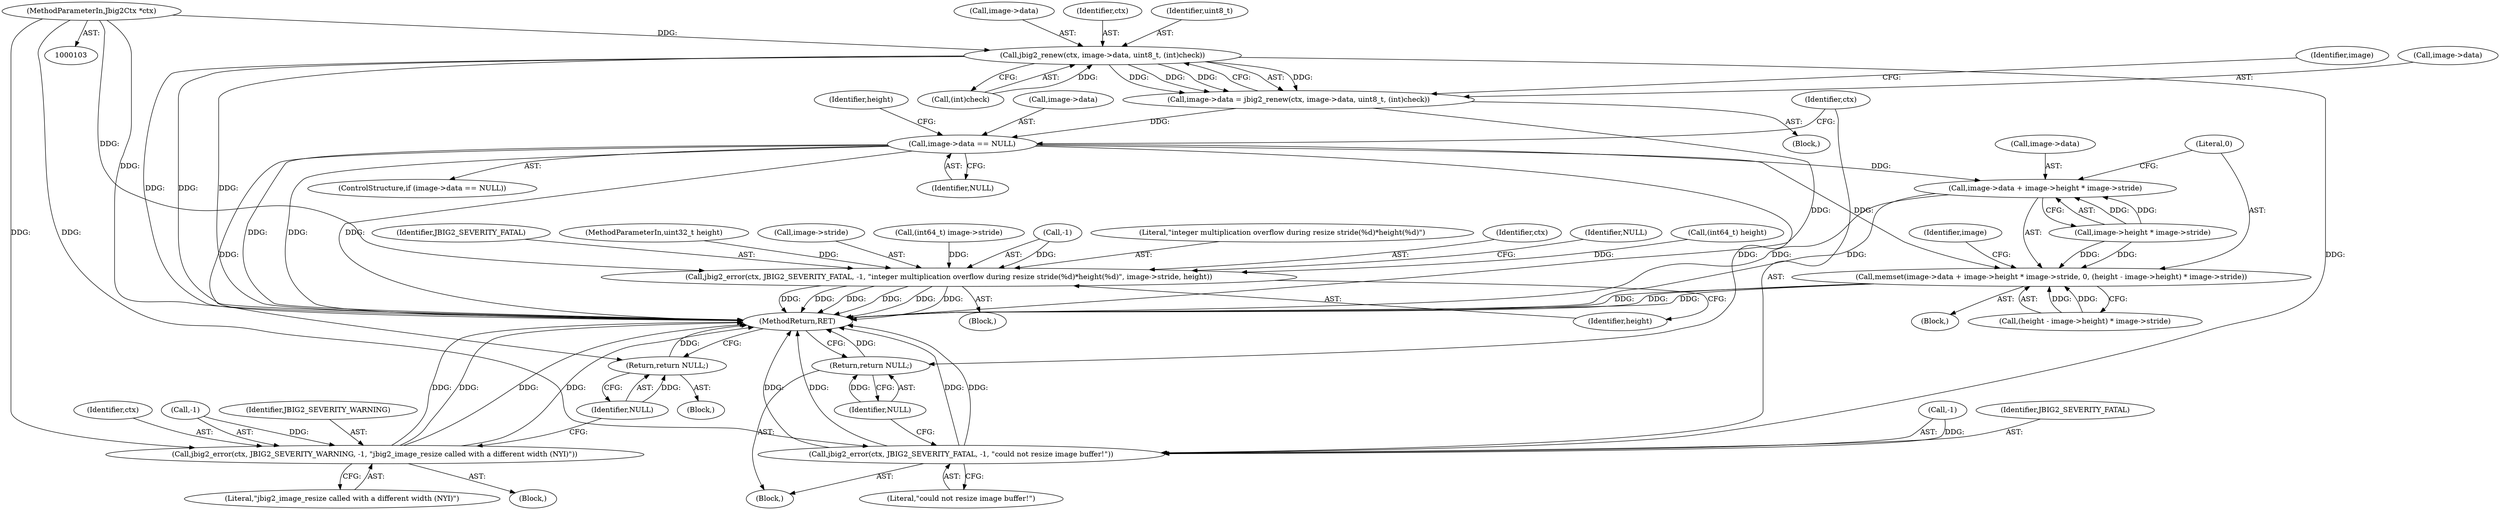 digraph "0_ghostscript_e698d5c11d27212aa1098bc5b1673a3378563092_6@pointer" {
"1000104" [label="(MethodParameterIn,Jbig2Ctx *ctx)"];
"1000135" [label="(Call,jbig2_error(ctx, JBIG2_SEVERITY_FATAL, -1, \"integer multiplication overflow during resize stride(%d)*height(%d)\", image->stride, height))"];
"1000151" [label="(Call,jbig2_renew(ctx, image->data, uint8_t, (int)check))"];
"1000147" [label="(Call,image->data = jbig2_renew(ctx, image->data, uint8_t, (int)check))"];
"1000161" [label="(Call,image->data == NULL)"];
"1000173" [label="(Return,return NULL;)"];
"1000182" [label="(Call,memset(image->data + image->height * image->stride, 0, (height - image->height) * image->stride))"];
"1000183" [label="(Call,image->data + image->height * image->stride)"];
"1000217" [label="(Return,return NULL;)"];
"1000167" [label="(Call,jbig2_error(ctx, JBIG2_SEVERITY_FATAL, -1, \"could not resize image buffer!\"))"];
"1000211" [label="(Call,jbig2_error(ctx, JBIG2_SEVERITY_WARNING, -1, \"jbig2_image_resize called with a different width (NYI)\"))"];
"1000182" [label="(Call,memset(image->data + image->height * image->stride, 0, (height - image->height) * image->stride))"];
"1000137" [label="(Identifier,JBIG2_SEVERITY_FATAL)"];
"1000170" [label="(Call,-1)"];
"1000177" [label="(Identifier,height)"];
"1000166" [label="(Block,)"];
"1000212" [label="(Identifier,ctx)"];
"1000162" [label="(Call,image->data)"];
"1000173" [label="(Return,return NULL;)"];
"1000174" [label="(Identifier,NULL)"];
"1000169" [label="(Identifier,JBIG2_SEVERITY_FATAL)"];
"1000153" [label="(Call,image->data)"];
"1000107" [label="(MethodParameterIn,uint32_t height)"];
"1000210" [label="(Block,)"];
"1000163" [label="(Identifier,image)"];
"1000151" [label="(Call,jbig2_renew(ctx, image->data, uint8_t, (int)check))"];
"1000181" [label="(Block,)"];
"1000147" [label="(Call,image->data = jbig2_renew(ctx, image->data, uint8_t, (int)check))"];
"1000194" [label="(Literal,0)"];
"1000184" [label="(Call,image->data)"];
"1000214" [label="(Call,-1)"];
"1000172" [label="(Literal,\"could not resize image buffer!\")"];
"1000213" [label="(Identifier,JBIG2_SEVERITY_WARNING)"];
"1000218" [label="(Identifier,NULL)"];
"1000187" [label="(Call,image->height * image->stride)"];
"1000216" [label="(Literal,\"jbig2_image_resize called with a different width (NYI)\")"];
"1000160" [label="(ControlStructure,if (image->data == NULL))"];
"1000219" [label="(MethodReturn,RET)"];
"1000161" [label="(Call,image->data == NULL)"];
"1000141" [label="(Call,image->stride)"];
"1000120" [label="(Call,(int64_t) image->stride)"];
"1000152" [label="(Identifier,ctx)"];
"1000157" [label="(Call,(int)check)"];
"1000115" [label="(Block,)"];
"1000211" [label="(Call,jbig2_error(ctx, JBIG2_SEVERITY_WARNING, -1, \"jbig2_image_resize called with a different width (NYI)\"))"];
"1000140" [label="(Literal,\"integer multiplication overflow during resize stride(%d)*height(%d)\")"];
"1000165" [label="(Identifier,NULL)"];
"1000156" [label="(Identifier,uint8_t)"];
"1000134" [label="(Block,)"];
"1000136" [label="(Identifier,ctx)"];
"1000217" [label="(Return,return NULL;)"];
"1000183" [label="(Call,image->data + image->height * image->stride)"];
"1000104" [label="(MethodParameterIn,Jbig2Ctx *ctx)"];
"1000144" [label="(Identifier,height)"];
"1000135" [label="(Call,jbig2_error(ctx, JBIG2_SEVERITY_FATAL, -1, \"integer multiplication overflow during resize stride(%d)*height(%d)\", image->stride, height))"];
"1000146" [label="(Identifier,NULL)"];
"1000108" [label="(Block,)"];
"1000167" [label="(Call,jbig2_error(ctx, JBIG2_SEVERITY_FATAL, -1, \"could not resize image buffer!\"))"];
"1000125" [label="(Call,(int64_t) height)"];
"1000206" [label="(Identifier,image)"];
"1000195" [label="(Call,(height - image->height) * image->stride)"];
"1000168" [label="(Identifier,ctx)"];
"1000148" [label="(Call,image->data)"];
"1000138" [label="(Call,-1)"];
"1000104" -> "1000103"  [label="AST: "];
"1000104" -> "1000219"  [label="DDG: "];
"1000104" -> "1000135"  [label="DDG: "];
"1000104" -> "1000151"  [label="DDG: "];
"1000104" -> "1000167"  [label="DDG: "];
"1000104" -> "1000211"  [label="DDG: "];
"1000135" -> "1000134"  [label="AST: "];
"1000135" -> "1000144"  [label="CFG: "];
"1000136" -> "1000135"  [label="AST: "];
"1000137" -> "1000135"  [label="AST: "];
"1000138" -> "1000135"  [label="AST: "];
"1000140" -> "1000135"  [label="AST: "];
"1000141" -> "1000135"  [label="AST: "];
"1000144" -> "1000135"  [label="AST: "];
"1000146" -> "1000135"  [label="CFG: "];
"1000135" -> "1000219"  [label="DDG: "];
"1000135" -> "1000219"  [label="DDG: "];
"1000135" -> "1000219"  [label="DDG: "];
"1000135" -> "1000219"  [label="DDG: "];
"1000135" -> "1000219"  [label="DDG: "];
"1000135" -> "1000219"  [label="DDG: "];
"1000138" -> "1000135"  [label="DDG: "];
"1000120" -> "1000135"  [label="DDG: "];
"1000125" -> "1000135"  [label="DDG: "];
"1000107" -> "1000135"  [label="DDG: "];
"1000151" -> "1000147"  [label="AST: "];
"1000151" -> "1000157"  [label="CFG: "];
"1000152" -> "1000151"  [label="AST: "];
"1000153" -> "1000151"  [label="AST: "];
"1000156" -> "1000151"  [label="AST: "];
"1000157" -> "1000151"  [label="AST: "];
"1000147" -> "1000151"  [label="CFG: "];
"1000151" -> "1000219"  [label="DDG: "];
"1000151" -> "1000219"  [label="DDG: "];
"1000151" -> "1000219"  [label="DDG: "];
"1000151" -> "1000147"  [label="DDG: "];
"1000151" -> "1000147"  [label="DDG: "];
"1000151" -> "1000147"  [label="DDG: "];
"1000151" -> "1000147"  [label="DDG: "];
"1000157" -> "1000151"  [label="DDG: "];
"1000151" -> "1000167"  [label="DDG: "];
"1000147" -> "1000115"  [label="AST: "];
"1000148" -> "1000147"  [label="AST: "];
"1000163" -> "1000147"  [label="CFG: "];
"1000147" -> "1000219"  [label="DDG: "];
"1000147" -> "1000161"  [label="DDG: "];
"1000161" -> "1000160"  [label="AST: "];
"1000161" -> "1000165"  [label="CFG: "];
"1000162" -> "1000161"  [label="AST: "];
"1000165" -> "1000161"  [label="AST: "];
"1000168" -> "1000161"  [label="CFG: "];
"1000177" -> "1000161"  [label="CFG: "];
"1000161" -> "1000219"  [label="DDG: "];
"1000161" -> "1000219"  [label="DDG: "];
"1000161" -> "1000219"  [label="DDG: "];
"1000161" -> "1000173"  [label="DDG: "];
"1000161" -> "1000182"  [label="DDG: "];
"1000161" -> "1000183"  [label="DDG: "];
"1000161" -> "1000217"  [label="DDG: "];
"1000173" -> "1000166"  [label="AST: "];
"1000173" -> "1000174"  [label="CFG: "];
"1000174" -> "1000173"  [label="AST: "];
"1000219" -> "1000173"  [label="CFG: "];
"1000173" -> "1000219"  [label="DDG: "];
"1000174" -> "1000173"  [label="DDG: "];
"1000182" -> "1000181"  [label="AST: "];
"1000182" -> "1000195"  [label="CFG: "];
"1000183" -> "1000182"  [label="AST: "];
"1000194" -> "1000182"  [label="AST: "];
"1000195" -> "1000182"  [label="AST: "];
"1000206" -> "1000182"  [label="CFG: "];
"1000182" -> "1000219"  [label="DDG: "];
"1000182" -> "1000219"  [label="DDG: "];
"1000182" -> "1000219"  [label="DDG: "];
"1000187" -> "1000182"  [label="DDG: "];
"1000187" -> "1000182"  [label="DDG: "];
"1000195" -> "1000182"  [label="DDG: "];
"1000195" -> "1000182"  [label="DDG: "];
"1000183" -> "1000187"  [label="CFG: "];
"1000184" -> "1000183"  [label="AST: "];
"1000187" -> "1000183"  [label="AST: "];
"1000194" -> "1000183"  [label="CFG: "];
"1000183" -> "1000219"  [label="DDG: "];
"1000183" -> "1000219"  [label="DDG: "];
"1000187" -> "1000183"  [label="DDG: "];
"1000187" -> "1000183"  [label="DDG: "];
"1000217" -> "1000108"  [label="AST: "];
"1000217" -> "1000218"  [label="CFG: "];
"1000218" -> "1000217"  [label="AST: "];
"1000219" -> "1000217"  [label="CFG: "];
"1000217" -> "1000219"  [label="DDG: "];
"1000218" -> "1000217"  [label="DDG: "];
"1000167" -> "1000166"  [label="AST: "];
"1000167" -> "1000172"  [label="CFG: "];
"1000168" -> "1000167"  [label="AST: "];
"1000169" -> "1000167"  [label="AST: "];
"1000170" -> "1000167"  [label="AST: "];
"1000172" -> "1000167"  [label="AST: "];
"1000174" -> "1000167"  [label="CFG: "];
"1000167" -> "1000219"  [label="DDG: "];
"1000167" -> "1000219"  [label="DDG: "];
"1000167" -> "1000219"  [label="DDG: "];
"1000167" -> "1000219"  [label="DDG: "];
"1000170" -> "1000167"  [label="DDG: "];
"1000211" -> "1000210"  [label="AST: "];
"1000211" -> "1000216"  [label="CFG: "];
"1000212" -> "1000211"  [label="AST: "];
"1000213" -> "1000211"  [label="AST: "];
"1000214" -> "1000211"  [label="AST: "];
"1000216" -> "1000211"  [label="AST: "];
"1000218" -> "1000211"  [label="CFG: "];
"1000211" -> "1000219"  [label="DDG: "];
"1000211" -> "1000219"  [label="DDG: "];
"1000211" -> "1000219"  [label="DDG: "];
"1000211" -> "1000219"  [label="DDG: "];
"1000214" -> "1000211"  [label="DDG: "];
}
